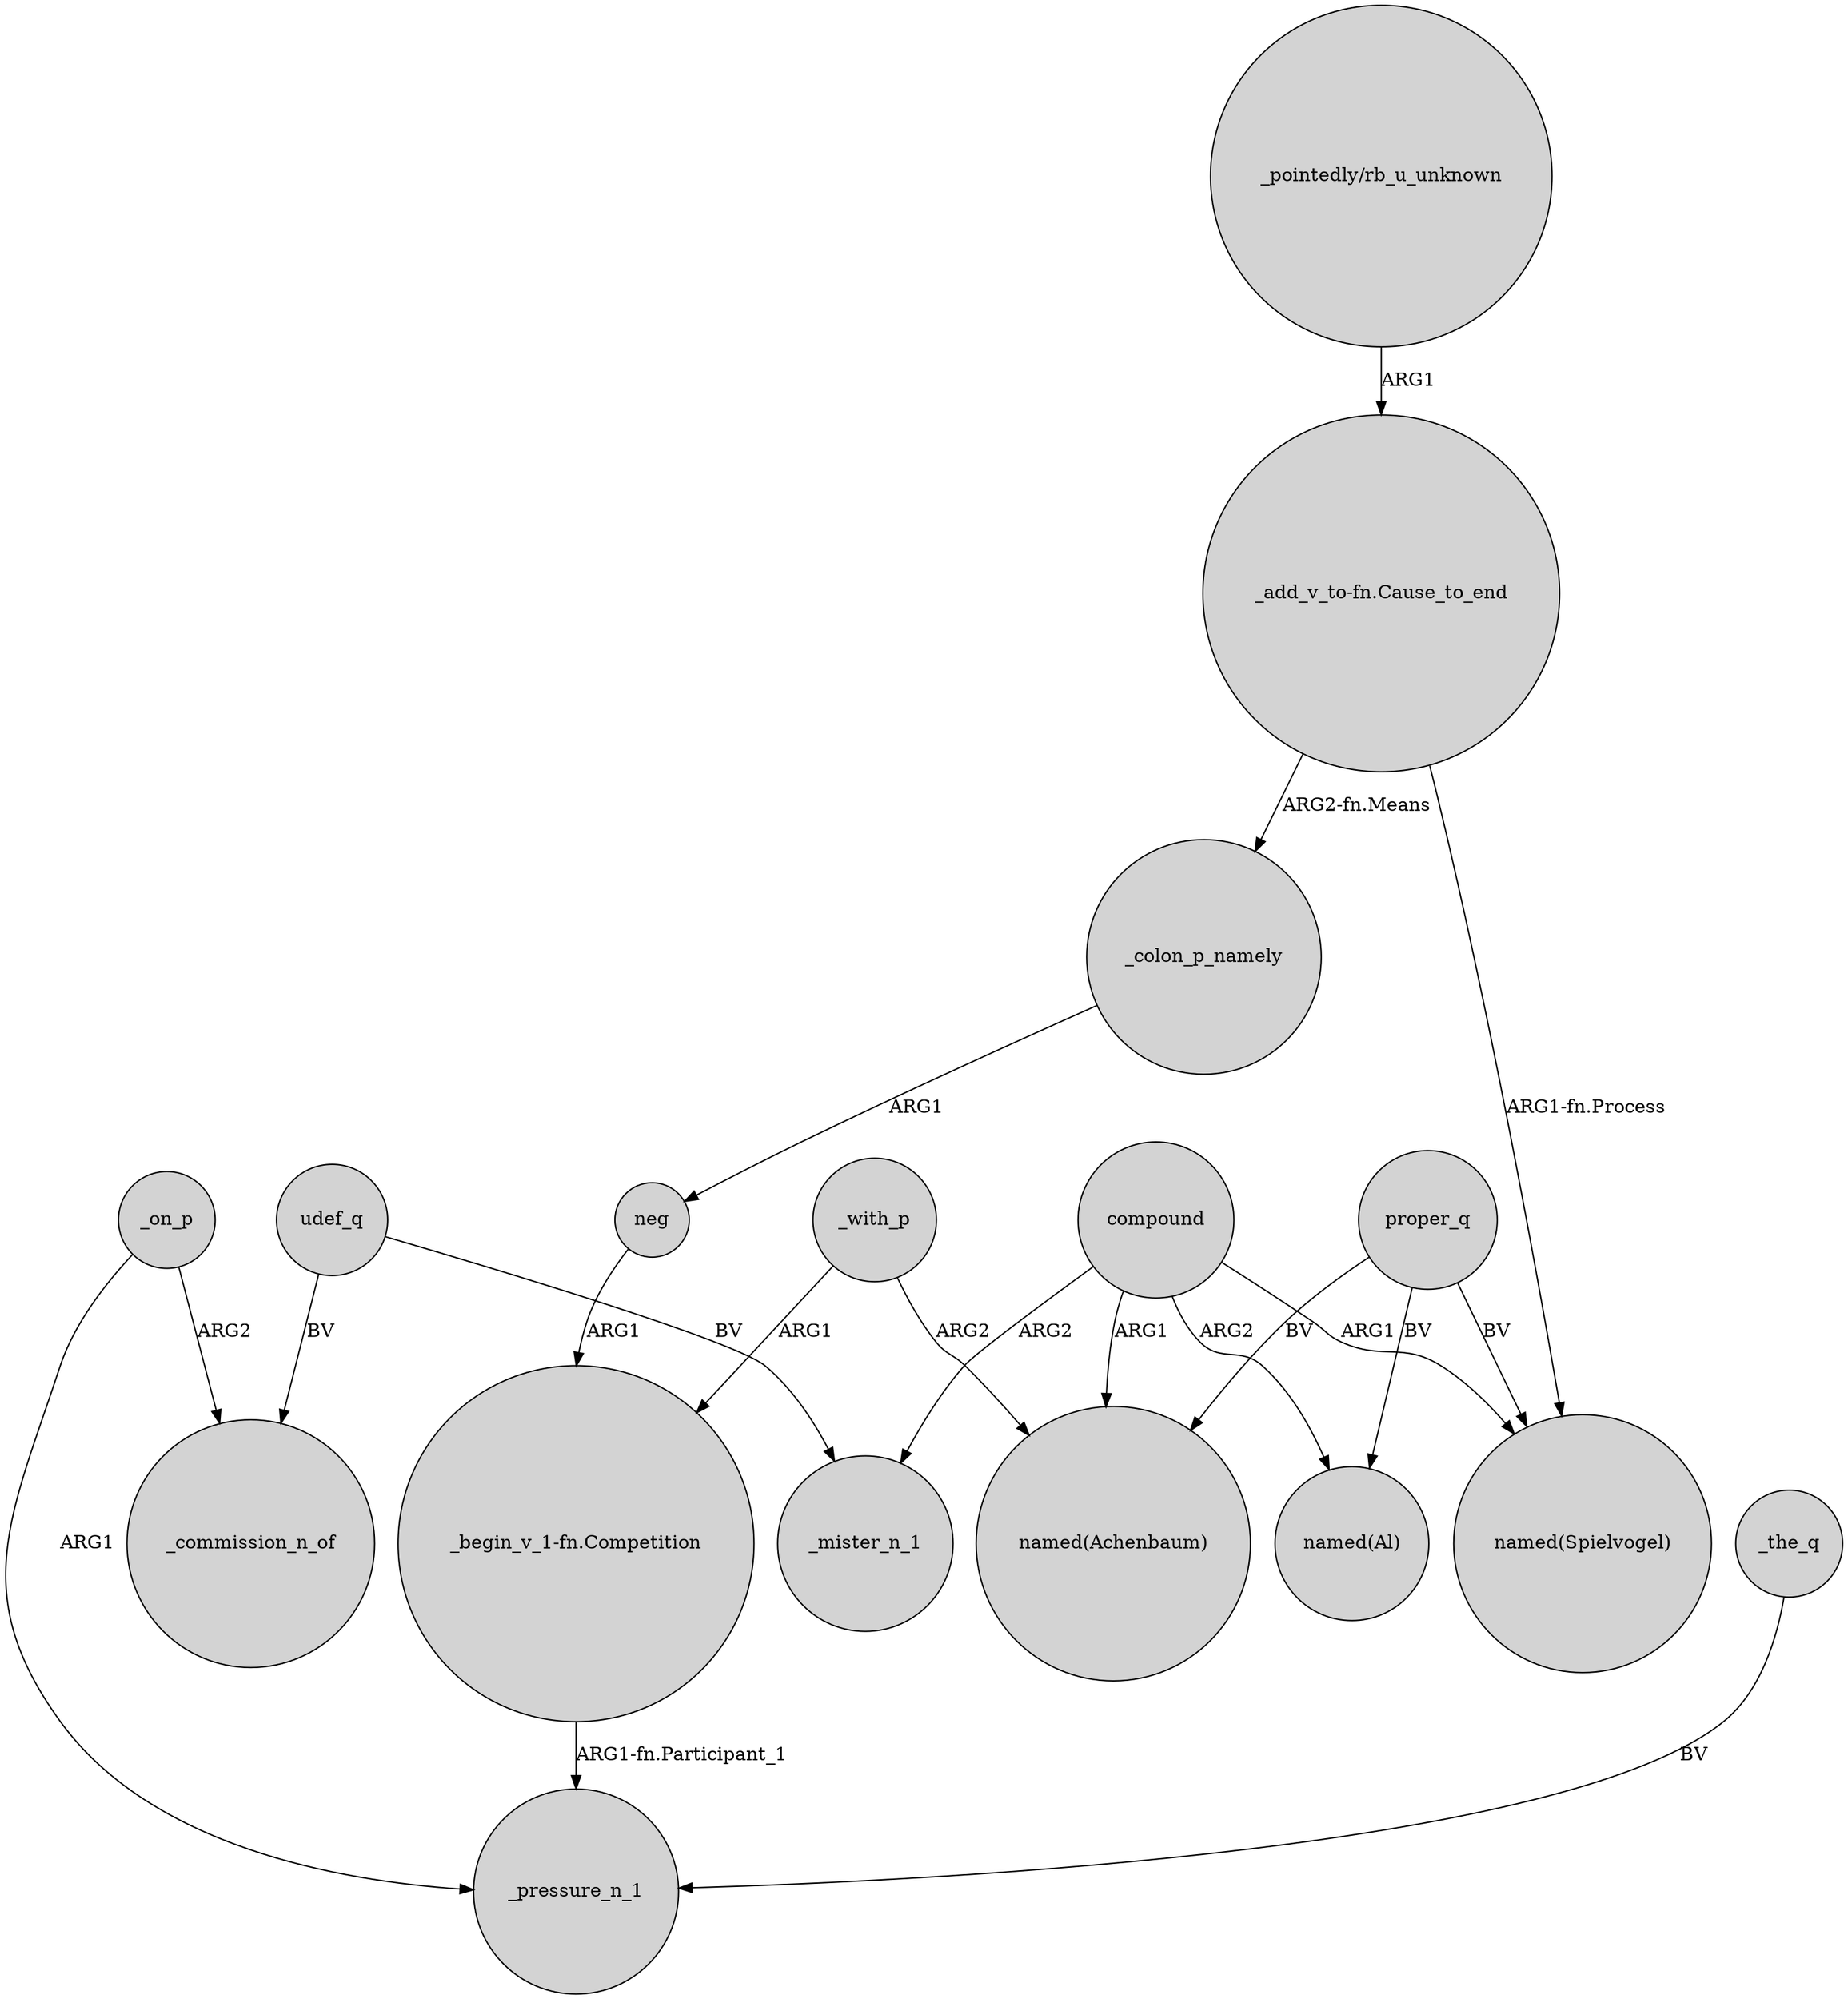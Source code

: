 digraph {
	node [shape=circle style=filled]
	_with_p -> "_begin_v_1-fn.Competition" [label=ARG1]
	compound -> _mister_n_1 [label=ARG2]
	"_add_v_to-fn.Cause_to_end" -> "named(Spielvogel)" [label="ARG1-fn.Process"]
	compound -> "named(Achenbaum)" [label=ARG1]
	neg -> "_begin_v_1-fn.Competition" [label=ARG1]
	udef_q -> _mister_n_1 [label=BV]
	_on_p -> _pressure_n_1 [label=ARG1]
	_on_p -> _commission_n_of [label=ARG2]
	"_pointedly/rb_u_unknown" -> "_add_v_to-fn.Cause_to_end" [label=ARG1]
	"_add_v_to-fn.Cause_to_end" -> _colon_p_namely [label="ARG2-fn.Means"]
	_with_p -> "named(Achenbaum)" [label=ARG2]
	proper_q -> "named(Achenbaum)" [label=BV]
	"_begin_v_1-fn.Competition" -> _pressure_n_1 [label="ARG1-fn.Participant_1"]
	_the_q -> _pressure_n_1 [label=BV]
	udef_q -> _commission_n_of [label=BV]
	proper_q -> "named(Spielvogel)" [label=BV]
	compound -> "named(Spielvogel)" [label=ARG1]
	_colon_p_namely -> neg [label=ARG1]
	compound -> "named(Al)" [label=ARG2]
	proper_q -> "named(Al)" [label=BV]
}
